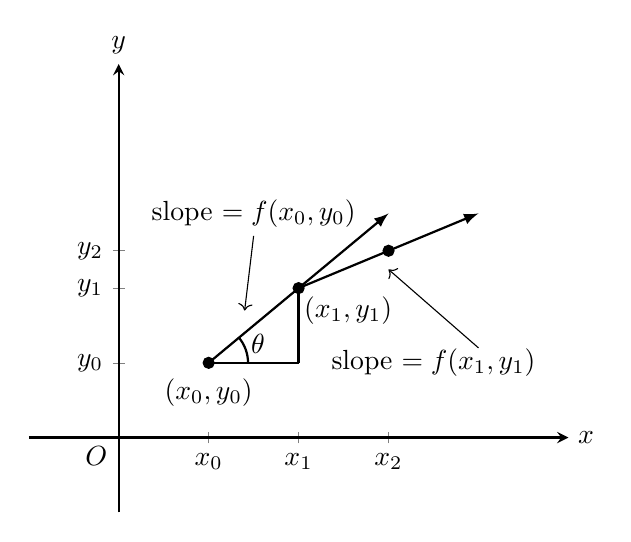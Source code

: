 \begin{tikzpicture}
\begin{axis}[axis lines=middle,xmin=-1,xmax=5,ymin=-1,ymax=5,ylabel style={above},axis line style={thick},
	ylabel={$y$},
	xlabel style={right},
	xlabel={$x$}, xtick={1,2,3},ytick={1,2,2.5},xticklabels={$x_0$,$x_1$,$x_2$},yticklabels={$y_0$,$y_1$,$y_2$}]
\draw[thick,-latex] (1,1)--(3,3);
\draw[thick,-latex] (2,2)--(4,3);
\draw[thick] (1,1)--(2,1) (2,1)--(2,2);
\draw (2,1) coordinate (A) -- (1,1) coordinate (B)
            -- (2,2) coordinate (C)
            pic [draw,thick,angle radius=.5cm] {angle = A--B--C};
\node at (01,.6) {$(x_0,y_0)$};
\node at (-.25,-.25) {$O$};
\node at (2.55,1.7) {$(x_1,y_1)$};
\node at (1.55,1.25) {$\theta$};
\addplot[mark=*,only marks] coordinates{(1,1) (2,2) (3,2.5)};
\node at (1.5,3) {slope $=f(x_0,y_0)$};
\node at (3.5,1) {slope $=f(x_1,y_1)$};
\draw[->] (1.5,2.7)--(1.4,1.7);
\draw[->] (4,1.2)--(3,2.25);
\end{axis}
\end{tikzpicture}